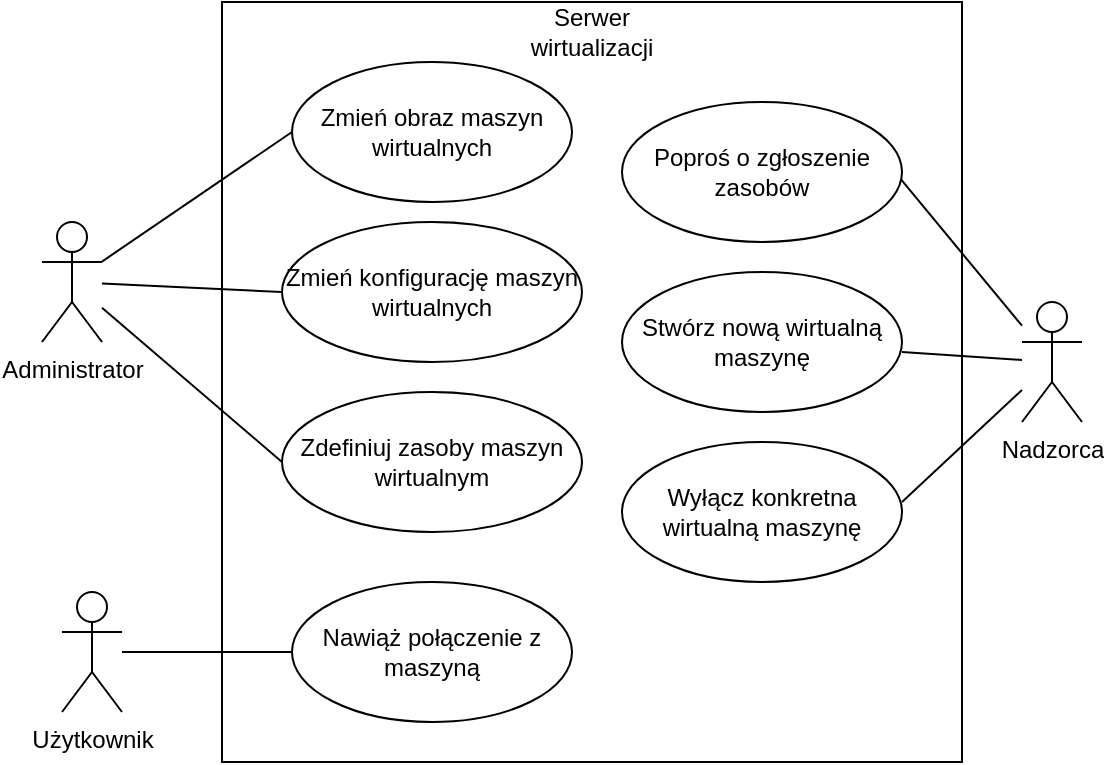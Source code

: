 <?xml version="1.0" encoding="UTF-8"?>
<mxfile version="15.5.5" type="google"><diagram id="T6k0jSpNrJeNNlbMbpeW" name="Page-1"><mxGraphModel dx="1422" dy="745" grid="1" gridSize="10" guides="1" tooltips="1" connect="1" arrows="1" fold="1" page="1" pageScale="1" pageWidth="850" pageHeight="1100" math="0" shadow="0"><root><mxCell id="0"/><mxCell id="1" parent="0"/><mxCell id="pf5v4BhFkovo696FUAri-1" value="" style="rounded=0;whiteSpace=wrap;html=1;" parent="1" vertex="1"><mxGeometry x="250" y="380" width="370" height="380" as="geometry"/></mxCell><mxCell id="pf5v4BhFkovo696FUAri-2" value="Użytkownik" style="shape=umlActor;verticalLabelPosition=bottom;verticalAlign=top;html=1;" parent="1" vertex="1"><mxGeometry x="170" y="675" width="30" height="60" as="geometry"/></mxCell><mxCell id="pf5v4BhFkovo696FUAri-3" value="Nadzorca" style="shape=umlActor;verticalLabelPosition=bottom;verticalAlign=top;html=1;" parent="1" vertex="1"><mxGeometry x="650" y="530" width="30" height="60" as="geometry"/></mxCell><mxCell id="pf5v4BhFkovo696FUAri-4" value="Nawiąż połączenie z maszyną" style="ellipse;whiteSpace=wrap;html=1;" parent="1" vertex="1"><mxGeometry x="285" y="670" width="140" height="70" as="geometry"/></mxCell><mxCell id="pf5v4BhFkovo696FUAri-5" value="&lt;div&gt;Poproś o zgłoszenie&lt;/div&gt;&lt;div&gt;zasobów&lt;br&gt;&lt;/div&gt;" style="ellipse;whiteSpace=wrap;html=1;" parent="1" vertex="1"><mxGeometry x="450" y="430" width="140" height="70" as="geometry"/></mxCell><mxCell id="pf5v4BhFkovo696FUAri-6" value="Stwórz nową wirtualną maszynę" style="ellipse;whiteSpace=wrap;html=1;" parent="1" vertex="1"><mxGeometry x="450" y="515" width="140" height="70" as="geometry"/></mxCell><mxCell id="pf5v4BhFkovo696FUAri-8" value="" style="endArrow=none;html=1;rounded=0;entryX=0;entryY=0.5;entryDx=0;entryDy=0;" parent="1" source="pf5v4BhFkovo696FUAri-2" target="pf5v4BhFkovo696FUAri-4" edge="1"><mxGeometry width="50" height="50" relative="1" as="geometry"><mxPoint x="260" y="685" as="sourcePoint"/><mxPoint x="310" y="635" as="targetPoint"/></mxGeometry></mxCell><mxCell id="pf5v4BhFkovo696FUAri-9" value="" style="endArrow=none;html=1;rounded=0;exitX=1;exitY=0.571;exitDx=0;exitDy=0;exitPerimeter=0;" parent="1" source="pf5v4BhFkovo696FUAri-6" target="pf5v4BhFkovo696FUAri-3" edge="1"><mxGeometry width="50" height="50" relative="1" as="geometry"><mxPoint x="580" y="590" as="sourcePoint"/><mxPoint x="630" y="540" as="targetPoint"/></mxGeometry></mxCell><mxCell id="pf5v4BhFkovo696FUAri-10" value="" style="endArrow=none;html=1;rounded=0;exitX=0.998;exitY=0.557;exitDx=0;exitDy=0;exitPerimeter=0;" parent="1" source="pf5v4BhFkovo696FUAri-5" target="pf5v4BhFkovo696FUAri-3" edge="1"><mxGeometry width="50" height="50" relative="1" as="geometry"><mxPoint x="570" y="629.97" as="sourcePoint"/><mxPoint x="660" y="578.567" as="targetPoint"/></mxGeometry></mxCell><mxCell id="pf5v4BhFkovo696FUAri-12" value="&lt;div&gt;Serwer&lt;/div&gt;&lt;div&gt;wirtualizacji&lt;br&gt;&lt;/div&gt;" style="text;html=1;strokeColor=none;fillColor=none;align=center;verticalAlign=middle;whiteSpace=wrap;rounded=0;" parent="1" vertex="1"><mxGeometry x="405" y="380" width="60" height="30" as="geometry"/></mxCell><mxCell id="pf5v4BhFkovo696FUAri-13" value="Administrator" style="shape=umlActor;verticalLabelPosition=bottom;verticalAlign=top;html=1;outlineConnect=0;" parent="1" vertex="1"><mxGeometry x="160" y="490" width="30" height="60" as="geometry"/></mxCell><mxCell id="pf5v4BhFkovo696FUAri-14" value="Zmień obraz maszyn wirtualnych" style="ellipse;whiteSpace=wrap;html=1;" parent="1" vertex="1"><mxGeometry x="285" y="410" width="140" height="70" as="geometry"/></mxCell><mxCell id="pf5v4BhFkovo696FUAri-15" value="&lt;div&gt;Zmień konfigurację maszyn wirtualnych&lt;/div&gt;" style="ellipse;whiteSpace=wrap;html=1;" parent="1" vertex="1"><mxGeometry x="280" y="490" width="150" height="70" as="geometry"/></mxCell><mxCell id="pf5v4BhFkovo696FUAri-18" value="Zdefiniuj zasoby maszyn wirtualnym" style="ellipse;whiteSpace=wrap;html=1;" parent="1" vertex="1"><mxGeometry x="280" y="575" width="150" height="70" as="geometry"/></mxCell><mxCell id="pf5v4BhFkovo696FUAri-19" value="" style="endArrow=none;html=1;rounded=0;exitX=0;exitY=0.5;exitDx=0;exitDy=0;" parent="1" source="pf5v4BhFkovo696FUAri-18" target="pf5v4BhFkovo696FUAri-13" edge="1"><mxGeometry width="50" height="50" relative="1" as="geometry"><mxPoint x="260" y="600" as="sourcePoint"/><mxPoint x="310" y="550" as="targetPoint"/></mxGeometry></mxCell><mxCell id="pf5v4BhFkovo696FUAri-20" value="" style="endArrow=none;html=1;rounded=0;entryX=0;entryY=0.5;entryDx=0;entryDy=0;" parent="1" source="pf5v4BhFkovo696FUAri-13" target="pf5v4BhFkovo696FUAri-14" edge="1"><mxGeometry width="50" height="50" relative="1" as="geometry"><mxPoint x="290.0" y="620" as="sourcePoint"/><mxPoint x="200" y="542.857" as="targetPoint"/></mxGeometry></mxCell><mxCell id="pf5v4BhFkovo696FUAri-21" value="" style="endArrow=none;html=1;rounded=0;entryX=0;entryY=0.5;entryDx=0;entryDy=0;" parent="1" source="pf5v4BhFkovo696FUAri-13" target="pf5v4BhFkovo696FUAri-15" edge="1"><mxGeometry width="50" height="50" relative="1" as="geometry"><mxPoint x="300.0" y="630" as="sourcePoint"/><mxPoint x="210" y="552.857" as="targetPoint"/></mxGeometry></mxCell><mxCell id="nZLWVEx8u5lZKmegXszF-1" value="Wyłącz konkretna wirtualną maszynę" style="ellipse;whiteSpace=wrap;html=1;" vertex="1" parent="1"><mxGeometry x="450" y="600" width="140" height="70" as="geometry"/></mxCell><mxCell id="nZLWVEx8u5lZKmegXszF-3" value="" style="endArrow=none;html=1;rounded=0;exitX=0.998;exitY=0.557;exitDx=0;exitDy=0;exitPerimeter=0;" edge="1" parent="1" target="pf5v4BhFkovo696FUAri-3"><mxGeometry width="50" height="50" relative="1" as="geometry"><mxPoint x="590" y="630" as="sourcePoint"/><mxPoint x="650.28" y="702.876" as="targetPoint"/></mxGeometry></mxCell></root></mxGraphModel></diagram></mxfile>